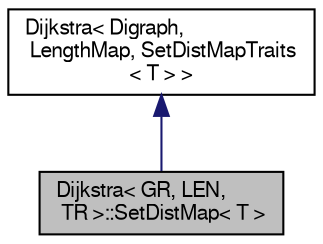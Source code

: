 digraph "Dijkstra&lt; GR, LEN, TR &gt;::SetDistMap&lt; T &gt;"
{
 // LATEX_PDF_SIZE
  edge [fontname="FreeSans",fontsize="10",labelfontname="FreeSans",labelfontsize="10"];
  node [fontname="FreeSans",fontsize="10",shape=record];
  Node0 [label="Dijkstra\< GR, LEN,\l TR \>::SetDistMap\< T \>",height=0.2,width=0.4,color="black", fillcolor="grey75", style="filled", fontcolor="black",tooltip="Named parameter for setting DistMap type."];
  Node1 -> Node0 [dir="back",color="midnightblue",fontsize="10",style="solid",fontname="FreeSans"];
  Node1 [label="Dijkstra\< Digraph,\l LengthMap, SetDistMapTraits\l\< T \> \>",height=0.2,width=0.4,color="black", fillcolor="white", style="filled",URL="$a02045.html",tooltip=" "];
}
